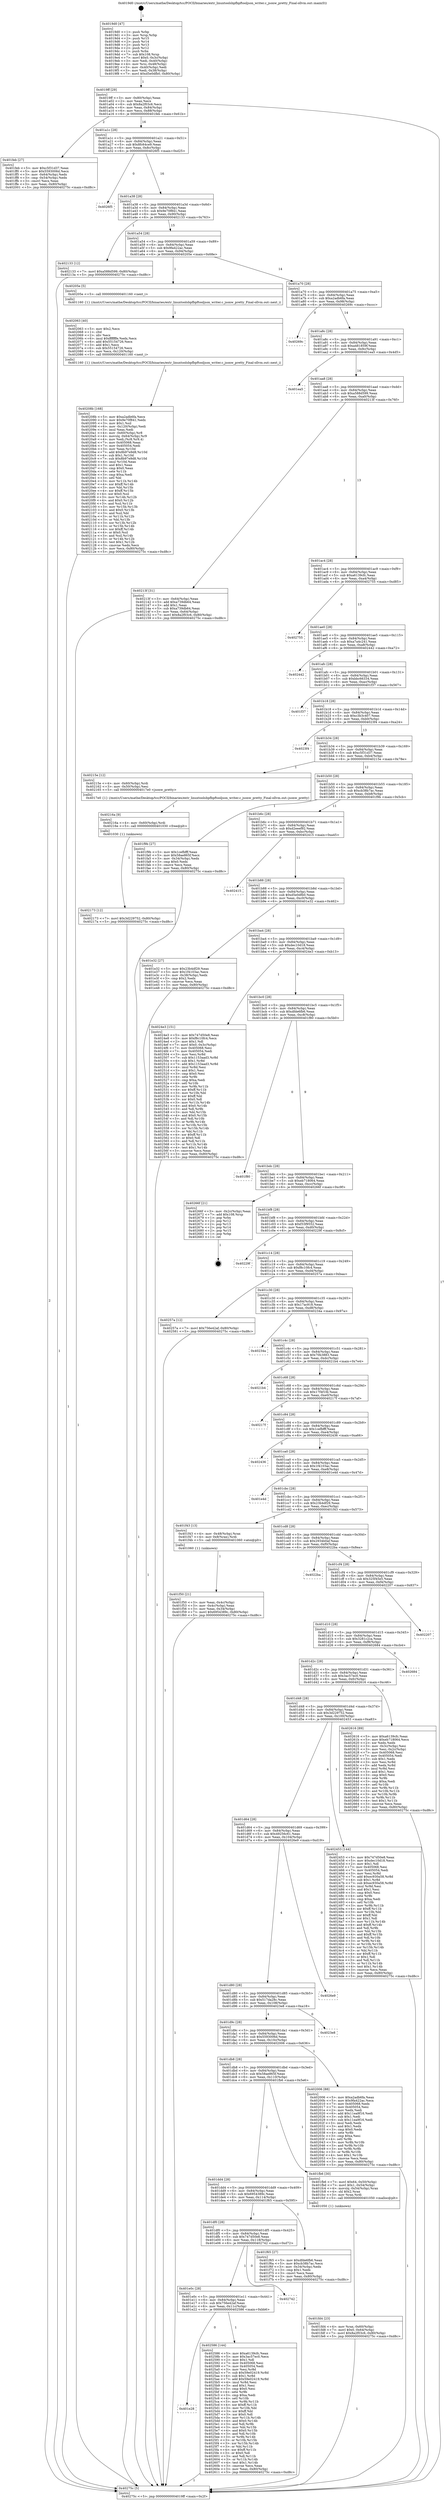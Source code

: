 digraph "0x4019d0" {
  label = "0x4019d0 (/mnt/c/Users/mathe/Desktop/tcc/POCII/binaries/extr_linuxtoolsbpfbpftooljson_writer.c_jsonw_pretty_Final-ollvm.out::main(0))"
  labelloc = "t"
  node[shape=record]

  Entry [label="",width=0.3,height=0.3,shape=circle,fillcolor=black,style=filled]
  "0x4019ff" [label="{
     0x4019ff [29]\l
     | [instrs]\l
     &nbsp;&nbsp;0x4019ff \<+3\>: mov -0x80(%rbp),%eax\l
     &nbsp;&nbsp;0x401a02 \<+2\>: mov %eax,%ecx\l
     &nbsp;&nbsp;0x401a04 \<+6\>: sub $0x8a2f03c6,%ecx\l
     &nbsp;&nbsp;0x401a0a \<+6\>: mov %eax,-0x84(%rbp)\l
     &nbsp;&nbsp;0x401a10 \<+6\>: mov %ecx,-0x88(%rbp)\l
     &nbsp;&nbsp;0x401a16 \<+6\>: je 0000000000401feb \<main+0x61b\>\l
  }"]
  "0x401feb" [label="{
     0x401feb [27]\l
     | [instrs]\l
     &nbsp;&nbsp;0x401feb \<+5\>: mov $0xc5f31d37,%eax\l
     &nbsp;&nbsp;0x401ff0 \<+5\>: mov $0x5593006d,%ecx\l
     &nbsp;&nbsp;0x401ff5 \<+3\>: mov -0x64(%rbp),%edx\l
     &nbsp;&nbsp;0x401ff8 \<+3\>: cmp -0x54(%rbp),%edx\l
     &nbsp;&nbsp;0x401ffb \<+3\>: cmovl %ecx,%eax\l
     &nbsp;&nbsp;0x401ffe \<+3\>: mov %eax,-0x80(%rbp)\l
     &nbsp;&nbsp;0x402001 \<+5\>: jmp 000000000040275c \<main+0xd8c\>\l
  }"]
  "0x401a1c" [label="{
     0x401a1c [28]\l
     | [instrs]\l
     &nbsp;&nbsp;0x401a1c \<+5\>: jmp 0000000000401a21 \<main+0x51\>\l
     &nbsp;&nbsp;0x401a21 \<+6\>: mov -0x84(%rbp),%eax\l
     &nbsp;&nbsp;0x401a27 \<+5\>: sub $0x8fc64ce9,%eax\l
     &nbsp;&nbsp;0x401a2c \<+6\>: mov %eax,-0x8c(%rbp)\l
     &nbsp;&nbsp;0x401a32 \<+6\>: je 00000000004026f5 \<main+0xd25\>\l
  }"]
  Exit [label="",width=0.3,height=0.3,shape=circle,fillcolor=black,style=filled,peripheries=2]
  "0x4026f5" [label="{
     0x4026f5\l
  }", style=dashed]
  "0x401a38" [label="{
     0x401a38 [28]\l
     | [instrs]\l
     &nbsp;&nbsp;0x401a38 \<+5\>: jmp 0000000000401a3d \<main+0x6d\>\l
     &nbsp;&nbsp;0x401a3d \<+6\>: mov -0x84(%rbp),%eax\l
     &nbsp;&nbsp;0x401a43 \<+5\>: sub $0x9e70f841,%eax\l
     &nbsp;&nbsp;0x401a48 \<+6\>: mov %eax,-0x90(%rbp)\l
     &nbsp;&nbsp;0x401a4e \<+6\>: je 0000000000402133 \<main+0x763\>\l
  }"]
  "0x401e28" [label="{
     0x401e28\l
  }", style=dashed]
  "0x402133" [label="{
     0x402133 [12]\l
     | [instrs]\l
     &nbsp;&nbsp;0x402133 \<+7\>: movl $0xa588d599,-0x80(%rbp)\l
     &nbsp;&nbsp;0x40213a \<+5\>: jmp 000000000040275c \<main+0xd8c\>\l
  }"]
  "0x401a54" [label="{
     0x401a54 [28]\l
     | [instrs]\l
     &nbsp;&nbsp;0x401a54 \<+5\>: jmp 0000000000401a59 \<main+0x89\>\l
     &nbsp;&nbsp;0x401a59 \<+6\>: mov -0x84(%rbp),%eax\l
     &nbsp;&nbsp;0x401a5f \<+5\>: sub $0x9fa422ac,%eax\l
     &nbsp;&nbsp;0x401a64 \<+6\>: mov %eax,-0x94(%rbp)\l
     &nbsp;&nbsp;0x401a6a \<+6\>: je 000000000040205e \<main+0x68e\>\l
  }"]
  "0x402586" [label="{
     0x402586 [144]\l
     | [instrs]\l
     &nbsp;&nbsp;0x402586 \<+5\>: mov $0xa6139cfc,%eax\l
     &nbsp;&nbsp;0x40258b \<+5\>: mov $0x3ac57ec0,%ecx\l
     &nbsp;&nbsp;0x402590 \<+2\>: mov $0x1,%dl\l
     &nbsp;&nbsp;0x402592 \<+7\>: mov 0x405068,%esi\l
     &nbsp;&nbsp;0x402599 \<+7\>: mov 0x405054,%edi\l
     &nbsp;&nbsp;0x4025a0 \<+3\>: mov %esi,%r8d\l
     &nbsp;&nbsp;0x4025a3 \<+7\>: sub $0x59e02419,%r8d\l
     &nbsp;&nbsp;0x4025aa \<+4\>: sub $0x1,%r8d\l
     &nbsp;&nbsp;0x4025ae \<+7\>: add $0x59e02419,%r8d\l
     &nbsp;&nbsp;0x4025b5 \<+4\>: imul %r8d,%esi\l
     &nbsp;&nbsp;0x4025b9 \<+3\>: and $0x1,%esi\l
     &nbsp;&nbsp;0x4025bc \<+3\>: cmp $0x0,%esi\l
     &nbsp;&nbsp;0x4025bf \<+4\>: sete %r9b\l
     &nbsp;&nbsp;0x4025c3 \<+3\>: cmp $0xa,%edi\l
     &nbsp;&nbsp;0x4025c6 \<+4\>: setl %r10b\l
     &nbsp;&nbsp;0x4025ca \<+3\>: mov %r9b,%r11b\l
     &nbsp;&nbsp;0x4025cd \<+4\>: xor $0xff,%r11b\l
     &nbsp;&nbsp;0x4025d1 \<+3\>: mov %r10b,%bl\l
     &nbsp;&nbsp;0x4025d4 \<+3\>: xor $0xff,%bl\l
     &nbsp;&nbsp;0x4025d7 \<+3\>: xor $0x0,%dl\l
     &nbsp;&nbsp;0x4025da \<+3\>: mov %r11b,%r14b\l
     &nbsp;&nbsp;0x4025dd \<+4\>: and $0x0,%r14b\l
     &nbsp;&nbsp;0x4025e1 \<+3\>: and %dl,%r9b\l
     &nbsp;&nbsp;0x4025e4 \<+3\>: mov %bl,%r15b\l
     &nbsp;&nbsp;0x4025e7 \<+4\>: and $0x0,%r15b\l
     &nbsp;&nbsp;0x4025eb \<+3\>: and %dl,%r10b\l
     &nbsp;&nbsp;0x4025ee \<+3\>: or %r9b,%r14b\l
     &nbsp;&nbsp;0x4025f1 \<+3\>: or %r10b,%r15b\l
     &nbsp;&nbsp;0x4025f4 \<+3\>: xor %r15b,%r14b\l
     &nbsp;&nbsp;0x4025f7 \<+3\>: or %bl,%r11b\l
     &nbsp;&nbsp;0x4025fa \<+4\>: xor $0xff,%r11b\l
     &nbsp;&nbsp;0x4025fe \<+3\>: or $0x0,%dl\l
     &nbsp;&nbsp;0x402601 \<+3\>: and %dl,%r11b\l
     &nbsp;&nbsp;0x402604 \<+3\>: or %r11b,%r14b\l
     &nbsp;&nbsp;0x402607 \<+4\>: test $0x1,%r14b\l
     &nbsp;&nbsp;0x40260b \<+3\>: cmovne %ecx,%eax\l
     &nbsp;&nbsp;0x40260e \<+3\>: mov %eax,-0x80(%rbp)\l
     &nbsp;&nbsp;0x402611 \<+5\>: jmp 000000000040275c \<main+0xd8c\>\l
  }"]
  "0x40205e" [label="{
     0x40205e [5]\l
     | [instrs]\l
     &nbsp;&nbsp;0x40205e \<+5\>: call 0000000000401160 \<next_i\>\l
     | [calls]\l
     &nbsp;&nbsp;0x401160 \{1\} (/mnt/c/Users/mathe/Desktop/tcc/POCII/binaries/extr_linuxtoolsbpfbpftooljson_writer.c_jsonw_pretty_Final-ollvm.out::next_i)\l
  }"]
  "0x401a70" [label="{
     0x401a70 [28]\l
     | [instrs]\l
     &nbsp;&nbsp;0x401a70 \<+5\>: jmp 0000000000401a75 \<main+0xa5\>\l
     &nbsp;&nbsp;0x401a75 \<+6\>: mov -0x84(%rbp),%eax\l
     &nbsp;&nbsp;0x401a7b \<+5\>: sub $0xa2adb6fa,%eax\l
     &nbsp;&nbsp;0x401a80 \<+6\>: mov %eax,-0x98(%rbp)\l
     &nbsp;&nbsp;0x401a86 \<+6\>: je 000000000040269c \<main+0xccc\>\l
  }"]
  "0x401e0c" [label="{
     0x401e0c [28]\l
     | [instrs]\l
     &nbsp;&nbsp;0x401e0c \<+5\>: jmp 0000000000401e11 \<main+0x441\>\l
     &nbsp;&nbsp;0x401e11 \<+6\>: mov -0x84(%rbp),%eax\l
     &nbsp;&nbsp;0x401e17 \<+5\>: sub $0x756e42af,%eax\l
     &nbsp;&nbsp;0x401e1c \<+6\>: mov %eax,-0x11c(%rbp)\l
     &nbsp;&nbsp;0x401e22 \<+6\>: je 0000000000402586 \<main+0xbb6\>\l
  }"]
  "0x40269c" [label="{
     0x40269c\l
  }", style=dashed]
  "0x401a8c" [label="{
     0x401a8c [28]\l
     | [instrs]\l
     &nbsp;&nbsp;0x401a8c \<+5\>: jmp 0000000000401a91 \<main+0xc1\>\l
     &nbsp;&nbsp;0x401a91 \<+6\>: mov -0x84(%rbp),%eax\l
     &nbsp;&nbsp;0x401a97 \<+5\>: sub $0xa481859f,%eax\l
     &nbsp;&nbsp;0x401a9c \<+6\>: mov %eax,-0x9c(%rbp)\l
     &nbsp;&nbsp;0x401aa2 \<+6\>: je 0000000000401ea5 \<main+0x4d5\>\l
  }"]
  "0x402742" [label="{
     0x402742\l
  }", style=dashed]
  "0x401ea5" [label="{
     0x401ea5\l
  }", style=dashed]
  "0x401aa8" [label="{
     0x401aa8 [28]\l
     | [instrs]\l
     &nbsp;&nbsp;0x401aa8 \<+5\>: jmp 0000000000401aad \<main+0xdd\>\l
     &nbsp;&nbsp;0x401aad \<+6\>: mov -0x84(%rbp),%eax\l
     &nbsp;&nbsp;0x401ab3 \<+5\>: sub $0xa588d599,%eax\l
     &nbsp;&nbsp;0x401ab8 \<+6\>: mov %eax,-0xa0(%rbp)\l
     &nbsp;&nbsp;0x401abe \<+6\>: je 000000000040213f \<main+0x76f\>\l
  }"]
  "0x402173" [label="{
     0x402173 [12]\l
     | [instrs]\l
     &nbsp;&nbsp;0x402173 \<+7\>: movl $0x3d229752,-0x80(%rbp)\l
     &nbsp;&nbsp;0x40217a \<+5\>: jmp 000000000040275c \<main+0xd8c\>\l
  }"]
  "0x40213f" [label="{
     0x40213f [31]\l
     | [instrs]\l
     &nbsp;&nbsp;0x40213f \<+3\>: mov -0x64(%rbp),%eax\l
     &nbsp;&nbsp;0x402142 \<+5\>: add $0xa739db64,%eax\l
     &nbsp;&nbsp;0x402147 \<+3\>: add $0x1,%eax\l
     &nbsp;&nbsp;0x40214a \<+5\>: sub $0xa739db64,%eax\l
     &nbsp;&nbsp;0x40214f \<+3\>: mov %eax,-0x64(%rbp)\l
     &nbsp;&nbsp;0x402152 \<+7\>: movl $0x8a2f03c6,-0x80(%rbp)\l
     &nbsp;&nbsp;0x402159 \<+5\>: jmp 000000000040275c \<main+0xd8c\>\l
  }"]
  "0x401ac4" [label="{
     0x401ac4 [28]\l
     | [instrs]\l
     &nbsp;&nbsp;0x401ac4 \<+5\>: jmp 0000000000401ac9 \<main+0xf9\>\l
     &nbsp;&nbsp;0x401ac9 \<+6\>: mov -0x84(%rbp),%eax\l
     &nbsp;&nbsp;0x401acf \<+5\>: sub $0xa6139cfc,%eax\l
     &nbsp;&nbsp;0x401ad4 \<+6\>: mov %eax,-0xa4(%rbp)\l
     &nbsp;&nbsp;0x401ada \<+6\>: je 0000000000402755 \<main+0xd85\>\l
  }"]
  "0x40216a" [label="{
     0x40216a [9]\l
     | [instrs]\l
     &nbsp;&nbsp;0x40216a \<+4\>: mov -0x60(%rbp),%rdi\l
     &nbsp;&nbsp;0x40216e \<+5\>: call 0000000000401030 \<free@plt\>\l
     | [calls]\l
     &nbsp;&nbsp;0x401030 \{1\} (unknown)\l
  }"]
  "0x402755" [label="{
     0x402755\l
  }", style=dashed]
  "0x401ae0" [label="{
     0x401ae0 [28]\l
     | [instrs]\l
     &nbsp;&nbsp;0x401ae0 \<+5\>: jmp 0000000000401ae5 \<main+0x115\>\l
     &nbsp;&nbsp;0x401ae5 \<+6\>: mov -0x84(%rbp),%eax\l
     &nbsp;&nbsp;0x401aeb \<+5\>: sub $0xa7a4c241,%eax\l
     &nbsp;&nbsp;0x401af0 \<+6\>: mov %eax,-0xa8(%rbp)\l
     &nbsp;&nbsp;0x401af6 \<+6\>: je 0000000000402442 \<main+0xa72\>\l
  }"]
  "0x40208b" [label="{
     0x40208b [168]\l
     | [instrs]\l
     &nbsp;&nbsp;0x40208b \<+5\>: mov $0xa2adb6fa,%ecx\l
     &nbsp;&nbsp;0x402090 \<+5\>: mov $0x9e70f841,%edx\l
     &nbsp;&nbsp;0x402095 \<+3\>: mov $0x1,%sil\l
     &nbsp;&nbsp;0x402098 \<+6\>: mov -0x120(%rbp),%edi\l
     &nbsp;&nbsp;0x40209e \<+3\>: imul %eax,%edi\l
     &nbsp;&nbsp;0x4020a1 \<+4\>: mov -0x60(%rbp),%r8\l
     &nbsp;&nbsp;0x4020a5 \<+4\>: movslq -0x64(%rbp),%r9\l
     &nbsp;&nbsp;0x4020a9 \<+4\>: mov %edi,(%r8,%r9,4)\l
     &nbsp;&nbsp;0x4020ad \<+7\>: mov 0x405068,%eax\l
     &nbsp;&nbsp;0x4020b4 \<+7\>: mov 0x405054,%edi\l
     &nbsp;&nbsp;0x4020bb \<+3\>: mov %eax,%r10d\l
     &nbsp;&nbsp;0x4020be \<+7\>: add $0x8b97e9d8,%r10d\l
     &nbsp;&nbsp;0x4020c5 \<+4\>: sub $0x1,%r10d\l
     &nbsp;&nbsp;0x4020c9 \<+7\>: sub $0x8b97e9d8,%r10d\l
     &nbsp;&nbsp;0x4020d0 \<+4\>: imul %r10d,%eax\l
     &nbsp;&nbsp;0x4020d4 \<+3\>: and $0x1,%eax\l
     &nbsp;&nbsp;0x4020d7 \<+3\>: cmp $0x0,%eax\l
     &nbsp;&nbsp;0x4020da \<+4\>: sete %r11b\l
     &nbsp;&nbsp;0x4020de \<+3\>: cmp $0xa,%edi\l
     &nbsp;&nbsp;0x4020e1 \<+3\>: setl %bl\l
     &nbsp;&nbsp;0x4020e4 \<+3\>: mov %r11b,%r14b\l
     &nbsp;&nbsp;0x4020e7 \<+4\>: xor $0xff,%r14b\l
     &nbsp;&nbsp;0x4020eb \<+3\>: mov %bl,%r15b\l
     &nbsp;&nbsp;0x4020ee \<+4\>: xor $0xff,%r15b\l
     &nbsp;&nbsp;0x4020f2 \<+4\>: xor $0x0,%sil\l
     &nbsp;&nbsp;0x4020f6 \<+3\>: mov %r14b,%r12b\l
     &nbsp;&nbsp;0x4020f9 \<+4\>: and $0x0,%r12b\l
     &nbsp;&nbsp;0x4020fd \<+3\>: and %sil,%r11b\l
     &nbsp;&nbsp;0x402100 \<+3\>: mov %r15b,%r13b\l
     &nbsp;&nbsp;0x402103 \<+4\>: and $0x0,%r13b\l
     &nbsp;&nbsp;0x402107 \<+3\>: and %sil,%bl\l
     &nbsp;&nbsp;0x40210a \<+3\>: or %r11b,%r12b\l
     &nbsp;&nbsp;0x40210d \<+3\>: or %bl,%r13b\l
     &nbsp;&nbsp;0x402110 \<+3\>: xor %r13b,%r12b\l
     &nbsp;&nbsp;0x402113 \<+3\>: or %r15b,%r14b\l
     &nbsp;&nbsp;0x402116 \<+4\>: xor $0xff,%r14b\l
     &nbsp;&nbsp;0x40211a \<+4\>: or $0x0,%sil\l
     &nbsp;&nbsp;0x40211e \<+3\>: and %sil,%r14b\l
     &nbsp;&nbsp;0x402121 \<+3\>: or %r14b,%r12b\l
     &nbsp;&nbsp;0x402124 \<+4\>: test $0x1,%r12b\l
     &nbsp;&nbsp;0x402128 \<+3\>: cmovne %edx,%ecx\l
     &nbsp;&nbsp;0x40212b \<+3\>: mov %ecx,-0x80(%rbp)\l
     &nbsp;&nbsp;0x40212e \<+5\>: jmp 000000000040275c \<main+0xd8c\>\l
  }"]
  "0x402442" [label="{
     0x402442\l
  }", style=dashed]
  "0x401afc" [label="{
     0x401afc [28]\l
     | [instrs]\l
     &nbsp;&nbsp;0x401afc \<+5\>: jmp 0000000000401b01 \<main+0x131\>\l
     &nbsp;&nbsp;0x401b01 \<+6\>: mov -0x84(%rbp),%eax\l
     &nbsp;&nbsp;0x401b07 \<+5\>: sub $0xbbc66334,%eax\l
     &nbsp;&nbsp;0x401b0c \<+6\>: mov %eax,-0xac(%rbp)\l
     &nbsp;&nbsp;0x401b12 \<+6\>: je 0000000000401f37 \<main+0x567\>\l
  }"]
  "0x402063" [label="{
     0x402063 [40]\l
     | [instrs]\l
     &nbsp;&nbsp;0x402063 \<+5\>: mov $0x2,%ecx\l
     &nbsp;&nbsp;0x402068 \<+1\>: cltd\l
     &nbsp;&nbsp;0x402069 \<+2\>: idiv %ecx\l
     &nbsp;&nbsp;0x40206b \<+6\>: imul $0xfffffffe,%edx,%ecx\l
     &nbsp;&nbsp;0x402071 \<+6\>: add $0x55154726,%ecx\l
     &nbsp;&nbsp;0x402077 \<+3\>: add $0x1,%ecx\l
     &nbsp;&nbsp;0x40207a \<+6\>: sub $0x55154726,%ecx\l
     &nbsp;&nbsp;0x402080 \<+6\>: mov %ecx,-0x120(%rbp)\l
     &nbsp;&nbsp;0x402086 \<+5\>: call 0000000000401160 \<next_i\>\l
     | [calls]\l
     &nbsp;&nbsp;0x401160 \{1\} (/mnt/c/Users/mathe/Desktop/tcc/POCII/binaries/extr_linuxtoolsbpfbpftooljson_writer.c_jsonw_pretty_Final-ollvm.out::next_i)\l
  }"]
  "0x401f37" [label="{
     0x401f37\l
  }", style=dashed]
  "0x401b18" [label="{
     0x401b18 [28]\l
     | [instrs]\l
     &nbsp;&nbsp;0x401b18 \<+5\>: jmp 0000000000401b1d \<main+0x14d\>\l
     &nbsp;&nbsp;0x401b1d \<+6\>: mov -0x84(%rbp),%eax\l
     &nbsp;&nbsp;0x401b23 \<+5\>: sub $0xc3b3c407,%eax\l
     &nbsp;&nbsp;0x401b28 \<+6\>: mov %eax,-0xb0(%rbp)\l
     &nbsp;&nbsp;0x401b2e \<+6\>: je 00000000004023f4 \<main+0xa24\>\l
  }"]
  "0x401fd4" [label="{
     0x401fd4 [23]\l
     | [instrs]\l
     &nbsp;&nbsp;0x401fd4 \<+4\>: mov %rax,-0x60(%rbp)\l
     &nbsp;&nbsp;0x401fd8 \<+7\>: movl $0x0,-0x64(%rbp)\l
     &nbsp;&nbsp;0x401fdf \<+7\>: movl $0x8a2f03c6,-0x80(%rbp)\l
     &nbsp;&nbsp;0x401fe6 \<+5\>: jmp 000000000040275c \<main+0xd8c\>\l
  }"]
  "0x4023f4" [label="{
     0x4023f4\l
  }", style=dashed]
  "0x401b34" [label="{
     0x401b34 [28]\l
     | [instrs]\l
     &nbsp;&nbsp;0x401b34 \<+5\>: jmp 0000000000401b39 \<main+0x169\>\l
     &nbsp;&nbsp;0x401b39 \<+6\>: mov -0x84(%rbp),%eax\l
     &nbsp;&nbsp;0x401b3f \<+5\>: sub $0xc5f31d37,%eax\l
     &nbsp;&nbsp;0x401b44 \<+6\>: mov %eax,-0xb4(%rbp)\l
     &nbsp;&nbsp;0x401b4a \<+6\>: je 000000000040215e \<main+0x78e\>\l
  }"]
  "0x401df0" [label="{
     0x401df0 [28]\l
     | [instrs]\l
     &nbsp;&nbsp;0x401df0 \<+5\>: jmp 0000000000401df5 \<main+0x425\>\l
     &nbsp;&nbsp;0x401df5 \<+6\>: mov -0x84(%rbp),%eax\l
     &nbsp;&nbsp;0x401dfb \<+5\>: sub $0x747d50e8,%eax\l
     &nbsp;&nbsp;0x401e00 \<+6\>: mov %eax,-0x118(%rbp)\l
     &nbsp;&nbsp;0x401e06 \<+6\>: je 0000000000402742 \<main+0xd72\>\l
  }"]
  "0x40215e" [label="{
     0x40215e [12]\l
     | [instrs]\l
     &nbsp;&nbsp;0x40215e \<+4\>: mov -0x60(%rbp),%rdi\l
     &nbsp;&nbsp;0x402162 \<+3\>: mov -0x50(%rbp),%esi\l
     &nbsp;&nbsp;0x402165 \<+5\>: call 00000000004017e0 \<jsonw_pretty\>\l
     | [calls]\l
     &nbsp;&nbsp;0x4017e0 \{1\} (/mnt/c/Users/mathe/Desktop/tcc/POCII/binaries/extr_linuxtoolsbpfbpftooljson_writer.c_jsonw_pretty_Final-ollvm.out::jsonw_pretty)\l
  }"]
  "0x401b50" [label="{
     0x401b50 [28]\l
     | [instrs]\l
     &nbsp;&nbsp;0x401b50 \<+5\>: jmp 0000000000401b55 \<main+0x185\>\l
     &nbsp;&nbsp;0x401b55 \<+6\>: mov -0x84(%rbp),%eax\l
     &nbsp;&nbsp;0x401b5b \<+5\>: sub $0xcb38b7ac,%eax\l
     &nbsp;&nbsp;0x401b60 \<+6\>: mov %eax,-0xb8(%rbp)\l
     &nbsp;&nbsp;0x401b66 \<+6\>: je 0000000000401f9b \<main+0x5cb\>\l
  }"]
  "0x401f65" [label="{
     0x401f65 [27]\l
     | [instrs]\l
     &nbsp;&nbsp;0x401f65 \<+5\>: mov $0xdfde6fb6,%eax\l
     &nbsp;&nbsp;0x401f6a \<+5\>: mov $0xcb38b7ac,%ecx\l
     &nbsp;&nbsp;0x401f6f \<+3\>: mov -0x34(%rbp),%edx\l
     &nbsp;&nbsp;0x401f72 \<+3\>: cmp $0x1,%edx\l
     &nbsp;&nbsp;0x401f75 \<+3\>: cmovl %ecx,%eax\l
     &nbsp;&nbsp;0x401f78 \<+3\>: mov %eax,-0x80(%rbp)\l
     &nbsp;&nbsp;0x401f7b \<+5\>: jmp 000000000040275c \<main+0xd8c\>\l
  }"]
  "0x401f9b" [label="{
     0x401f9b [27]\l
     | [instrs]\l
     &nbsp;&nbsp;0x401f9b \<+5\>: mov $0x1cefbfff,%eax\l
     &nbsp;&nbsp;0x401fa0 \<+5\>: mov $0x58ae865f,%ecx\l
     &nbsp;&nbsp;0x401fa5 \<+3\>: mov -0x34(%rbp),%edx\l
     &nbsp;&nbsp;0x401fa8 \<+3\>: cmp $0x0,%edx\l
     &nbsp;&nbsp;0x401fab \<+3\>: cmove %ecx,%eax\l
     &nbsp;&nbsp;0x401fae \<+3\>: mov %eax,-0x80(%rbp)\l
     &nbsp;&nbsp;0x401fb1 \<+5\>: jmp 000000000040275c \<main+0xd8c\>\l
  }"]
  "0x401b6c" [label="{
     0x401b6c [28]\l
     | [instrs]\l
     &nbsp;&nbsp;0x401b6c \<+5\>: jmp 0000000000401b71 \<main+0x1a1\>\l
     &nbsp;&nbsp;0x401b71 \<+6\>: mov -0x84(%rbp),%eax\l
     &nbsp;&nbsp;0x401b77 \<+5\>: sub $0xd2eeef92,%eax\l
     &nbsp;&nbsp;0x401b7c \<+6\>: mov %eax,-0xbc(%rbp)\l
     &nbsp;&nbsp;0x401b82 \<+6\>: je 0000000000402415 \<main+0xa45\>\l
  }"]
  "0x401dd4" [label="{
     0x401dd4 [28]\l
     | [instrs]\l
     &nbsp;&nbsp;0x401dd4 \<+5\>: jmp 0000000000401dd9 \<main+0x409\>\l
     &nbsp;&nbsp;0x401dd9 \<+6\>: mov -0x84(%rbp),%eax\l
     &nbsp;&nbsp;0x401ddf \<+5\>: sub $0x6954389c,%eax\l
     &nbsp;&nbsp;0x401de4 \<+6\>: mov %eax,-0x114(%rbp)\l
     &nbsp;&nbsp;0x401dea \<+6\>: je 0000000000401f65 \<main+0x595\>\l
  }"]
  "0x402415" [label="{
     0x402415\l
  }", style=dashed]
  "0x401b88" [label="{
     0x401b88 [28]\l
     | [instrs]\l
     &nbsp;&nbsp;0x401b88 \<+5\>: jmp 0000000000401b8d \<main+0x1bd\>\l
     &nbsp;&nbsp;0x401b8d \<+6\>: mov -0x84(%rbp),%eax\l
     &nbsp;&nbsp;0x401b93 \<+5\>: sub $0xd5e0dfb0,%eax\l
     &nbsp;&nbsp;0x401b98 \<+6\>: mov %eax,-0xc0(%rbp)\l
     &nbsp;&nbsp;0x401b9e \<+6\>: je 0000000000401e32 \<main+0x462\>\l
  }"]
  "0x401fb6" [label="{
     0x401fb6 [30]\l
     | [instrs]\l
     &nbsp;&nbsp;0x401fb6 \<+7\>: movl $0x64,-0x50(%rbp)\l
     &nbsp;&nbsp;0x401fbd \<+7\>: movl $0x1,-0x54(%rbp)\l
     &nbsp;&nbsp;0x401fc4 \<+4\>: movslq -0x54(%rbp),%rax\l
     &nbsp;&nbsp;0x401fc8 \<+4\>: shl $0x2,%rax\l
     &nbsp;&nbsp;0x401fcc \<+3\>: mov %rax,%rdi\l
     &nbsp;&nbsp;0x401fcf \<+5\>: call 0000000000401050 \<malloc@plt\>\l
     | [calls]\l
     &nbsp;&nbsp;0x401050 \{1\} (unknown)\l
  }"]
  "0x401e32" [label="{
     0x401e32 [27]\l
     | [instrs]\l
     &nbsp;&nbsp;0x401e32 \<+5\>: mov $0x23b4df29,%eax\l
     &nbsp;&nbsp;0x401e37 \<+5\>: mov $0x1f4103ac,%ecx\l
     &nbsp;&nbsp;0x401e3c \<+3\>: mov -0x38(%rbp),%edx\l
     &nbsp;&nbsp;0x401e3f \<+3\>: cmp $0x2,%edx\l
     &nbsp;&nbsp;0x401e42 \<+3\>: cmovne %ecx,%eax\l
     &nbsp;&nbsp;0x401e45 \<+3\>: mov %eax,-0x80(%rbp)\l
     &nbsp;&nbsp;0x401e48 \<+5\>: jmp 000000000040275c \<main+0xd8c\>\l
  }"]
  "0x401ba4" [label="{
     0x401ba4 [28]\l
     | [instrs]\l
     &nbsp;&nbsp;0x401ba4 \<+5\>: jmp 0000000000401ba9 \<main+0x1d9\>\l
     &nbsp;&nbsp;0x401ba9 \<+6\>: mov -0x84(%rbp),%eax\l
     &nbsp;&nbsp;0x401baf \<+5\>: sub $0xdec10d18,%eax\l
     &nbsp;&nbsp;0x401bb4 \<+6\>: mov %eax,-0xc4(%rbp)\l
     &nbsp;&nbsp;0x401bba \<+6\>: je 00000000004024e3 \<main+0xb13\>\l
  }"]
  "0x40275c" [label="{
     0x40275c [5]\l
     | [instrs]\l
     &nbsp;&nbsp;0x40275c \<+5\>: jmp 00000000004019ff \<main+0x2f\>\l
  }"]
  "0x4019d0" [label="{
     0x4019d0 [47]\l
     | [instrs]\l
     &nbsp;&nbsp;0x4019d0 \<+1\>: push %rbp\l
     &nbsp;&nbsp;0x4019d1 \<+3\>: mov %rsp,%rbp\l
     &nbsp;&nbsp;0x4019d4 \<+2\>: push %r15\l
     &nbsp;&nbsp;0x4019d6 \<+2\>: push %r14\l
     &nbsp;&nbsp;0x4019d8 \<+2\>: push %r13\l
     &nbsp;&nbsp;0x4019da \<+2\>: push %r12\l
     &nbsp;&nbsp;0x4019dc \<+1\>: push %rbx\l
     &nbsp;&nbsp;0x4019dd \<+7\>: sub $0x108,%rsp\l
     &nbsp;&nbsp;0x4019e4 \<+7\>: movl $0x0,-0x3c(%rbp)\l
     &nbsp;&nbsp;0x4019eb \<+3\>: mov %edi,-0x40(%rbp)\l
     &nbsp;&nbsp;0x4019ee \<+4\>: mov %rsi,-0x48(%rbp)\l
     &nbsp;&nbsp;0x4019f2 \<+3\>: mov -0x40(%rbp),%edi\l
     &nbsp;&nbsp;0x4019f5 \<+3\>: mov %edi,-0x38(%rbp)\l
     &nbsp;&nbsp;0x4019f8 \<+7\>: movl $0xd5e0dfb0,-0x80(%rbp)\l
  }"]
  "0x401db8" [label="{
     0x401db8 [28]\l
     | [instrs]\l
     &nbsp;&nbsp;0x401db8 \<+5\>: jmp 0000000000401dbd \<main+0x3ed\>\l
     &nbsp;&nbsp;0x401dbd \<+6\>: mov -0x84(%rbp),%eax\l
     &nbsp;&nbsp;0x401dc3 \<+5\>: sub $0x58ae865f,%eax\l
     &nbsp;&nbsp;0x401dc8 \<+6\>: mov %eax,-0x110(%rbp)\l
     &nbsp;&nbsp;0x401dce \<+6\>: je 0000000000401fb6 \<main+0x5e6\>\l
  }"]
  "0x4024e3" [label="{
     0x4024e3 [151]\l
     | [instrs]\l
     &nbsp;&nbsp;0x4024e3 \<+5\>: mov $0x747d50e8,%eax\l
     &nbsp;&nbsp;0x4024e8 \<+5\>: mov $0xf8c10fc4,%ecx\l
     &nbsp;&nbsp;0x4024ed \<+2\>: mov $0x1,%dl\l
     &nbsp;&nbsp;0x4024ef \<+7\>: movl $0x0,-0x3c(%rbp)\l
     &nbsp;&nbsp;0x4024f6 \<+7\>: mov 0x405068,%esi\l
     &nbsp;&nbsp;0x4024fd \<+7\>: mov 0x405054,%edi\l
     &nbsp;&nbsp;0x402504 \<+3\>: mov %esi,%r8d\l
     &nbsp;&nbsp;0x402507 \<+7\>: sub $0x1153aad3,%r8d\l
     &nbsp;&nbsp;0x40250e \<+4\>: sub $0x1,%r8d\l
     &nbsp;&nbsp;0x402512 \<+7\>: add $0x1153aad3,%r8d\l
     &nbsp;&nbsp;0x402519 \<+4\>: imul %r8d,%esi\l
     &nbsp;&nbsp;0x40251d \<+3\>: and $0x1,%esi\l
     &nbsp;&nbsp;0x402520 \<+3\>: cmp $0x0,%esi\l
     &nbsp;&nbsp;0x402523 \<+4\>: sete %r9b\l
     &nbsp;&nbsp;0x402527 \<+3\>: cmp $0xa,%edi\l
     &nbsp;&nbsp;0x40252a \<+4\>: setl %r10b\l
     &nbsp;&nbsp;0x40252e \<+3\>: mov %r9b,%r11b\l
     &nbsp;&nbsp;0x402531 \<+4\>: xor $0xff,%r11b\l
     &nbsp;&nbsp;0x402535 \<+3\>: mov %r10b,%bl\l
     &nbsp;&nbsp;0x402538 \<+3\>: xor $0xff,%bl\l
     &nbsp;&nbsp;0x40253b \<+3\>: xor $0x0,%dl\l
     &nbsp;&nbsp;0x40253e \<+3\>: mov %r11b,%r14b\l
     &nbsp;&nbsp;0x402541 \<+4\>: and $0x0,%r14b\l
     &nbsp;&nbsp;0x402545 \<+3\>: and %dl,%r9b\l
     &nbsp;&nbsp;0x402548 \<+3\>: mov %bl,%r15b\l
     &nbsp;&nbsp;0x40254b \<+4\>: and $0x0,%r15b\l
     &nbsp;&nbsp;0x40254f \<+3\>: and %dl,%r10b\l
     &nbsp;&nbsp;0x402552 \<+3\>: or %r9b,%r14b\l
     &nbsp;&nbsp;0x402555 \<+3\>: or %r10b,%r15b\l
     &nbsp;&nbsp;0x402558 \<+3\>: xor %r15b,%r14b\l
     &nbsp;&nbsp;0x40255b \<+3\>: or %bl,%r11b\l
     &nbsp;&nbsp;0x40255e \<+4\>: xor $0xff,%r11b\l
     &nbsp;&nbsp;0x402562 \<+3\>: or $0x0,%dl\l
     &nbsp;&nbsp;0x402565 \<+3\>: and %dl,%r11b\l
     &nbsp;&nbsp;0x402568 \<+3\>: or %r11b,%r14b\l
     &nbsp;&nbsp;0x40256b \<+4\>: test $0x1,%r14b\l
     &nbsp;&nbsp;0x40256f \<+3\>: cmovne %ecx,%eax\l
     &nbsp;&nbsp;0x402572 \<+3\>: mov %eax,-0x80(%rbp)\l
     &nbsp;&nbsp;0x402575 \<+5\>: jmp 000000000040275c \<main+0xd8c\>\l
  }"]
  "0x401bc0" [label="{
     0x401bc0 [28]\l
     | [instrs]\l
     &nbsp;&nbsp;0x401bc0 \<+5\>: jmp 0000000000401bc5 \<main+0x1f5\>\l
     &nbsp;&nbsp;0x401bc5 \<+6\>: mov -0x84(%rbp),%eax\l
     &nbsp;&nbsp;0x401bcb \<+5\>: sub $0xdfde6fb6,%eax\l
     &nbsp;&nbsp;0x401bd0 \<+6\>: mov %eax,-0xc8(%rbp)\l
     &nbsp;&nbsp;0x401bd6 \<+6\>: je 0000000000401f80 \<main+0x5b0\>\l
  }"]
  "0x402006" [label="{
     0x402006 [88]\l
     | [instrs]\l
     &nbsp;&nbsp;0x402006 \<+5\>: mov $0xa2adb6fa,%eax\l
     &nbsp;&nbsp;0x40200b \<+5\>: mov $0x9fa422ac,%ecx\l
     &nbsp;&nbsp;0x402010 \<+7\>: mov 0x405068,%edx\l
     &nbsp;&nbsp;0x402017 \<+7\>: mov 0x405054,%esi\l
     &nbsp;&nbsp;0x40201e \<+2\>: mov %edx,%edi\l
     &nbsp;&nbsp;0x402020 \<+6\>: add $0x11ea9f16,%edi\l
     &nbsp;&nbsp;0x402026 \<+3\>: sub $0x1,%edi\l
     &nbsp;&nbsp;0x402029 \<+6\>: sub $0x11ea9f16,%edi\l
     &nbsp;&nbsp;0x40202f \<+3\>: imul %edi,%edx\l
     &nbsp;&nbsp;0x402032 \<+3\>: and $0x1,%edx\l
     &nbsp;&nbsp;0x402035 \<+3\>: cmp $0x0,%edx\l
     &nbsp;&nbsp;0x402038 \<+4\>: sete %r8b\l
     &nbsp;&nbsp;0x40203c \<+3\>: cmp $0xa,%esi\l
     &nbsp;&nbsp;0x40203f \<+4\>: setl %r9b\l
     &nbsp;&nbsp;0x402043 \<+3\>: mov %r8b,%r10b\l
     &nbsp;&nbsp;0x402046 \<+3\>: and %r9b,%r10b\l
     &nbsp;&nbsp;0x402049 \<+3\>: xor %r9b,%r8b\l
     &nbsp;&nbsp;0x40204c \<+3\>: or %r8b,%r10b\l
     &nbsp;&nbsp;0x40204f \<+4\>: test $0x1,%r10b\l
     &nbsp;&nbsp;0x402053 \<+3\>: cmovne %ecx,%eax\l
     &nbsp;&nbsp;0x402056 \<+3\>: mov %eax,-0x80(%rbp)\l
     &nbsp;&nbsp;0x402059 \<+5\>: jmp 000000000040275c \<main+0xd8c\>\l
  }"]
  "0x401f80" [label="{
     0x401f80\l
  }", style=dashed]
  "0x401bdc" [label="{
     0x401bdc [28]\l
     | [instrs]\l
     &nbsp;&nbsp;0x401bdc \<+5\>: jmp 0000000000401be1 \<main+0x211\>\l
     &nbsp;&nbsp;0x401be1 \<+6\>: mov -0x84(%rbp),%eax\l
     &nbsp;&nbsp;0x401be7 \<+5\>: sub $0xeb718064,%eax\l
     &nbsp;&nbsp;0x401bec \<+6\>: mov %eax,-0xcc(%rbp)\l
     &nbsp;&nbsp;0x401bf2 \<+6\>: je 000000000040266f \<main+0xc9f\>\l
  }"]
  "0x401d9c" [label="{
     0x401d9c [28]\l
     | [instrs]\l
     &nbsp;&nbsp;0x401d9c \<+5\>: jmp 0000000000401da1 \<main+0x3d1\>\l
     &nbsp;&nbsp;0x401da1 \<+6\>: mov -0x84(%rbp),%eax\l
     &nbsp;&nbsp;0x401da7 \<+5\>: sub $0x5593006d,%eax\l
     &nbsp;&nbsp;0x401dac \<+6\>: mov %eax,-0x10c(%rbp)\l
     &nbsp;&nbsp;0x401db2 \<+6\>: je 0000000000402006 \<main+0x636\>\l
  }"]
  "0x40266f" [label="{
     0x40266f [21]\l
     | [instrs]\l
     &nbsp;&nbsp;0x40266f \<+3\>: mov -0x2c(%rbp),%eax\l
     &nbsp;&nbsp;0x402672 \<+7\>: add $0x108,%rsp\l
     &nbsp;&nbsp;0x402679 \<+1\>: pop %rbx\l
     &nbsp;&nbsp;0x40267a \<+2\>: pop %r12\l
     &nbsp;&nbsp;0x40267c \<+2\>: pop %r13\l
     &nbsp;&nbsp;0x40267e \<+2\>: pop %r14\l
     &nbsp;&nbsp;0x402680 \<+2\>: pop %r15\l
     &nbsp;&nbsp;0x402682 \<+1\>: pop %rbp\l
     &nbsp;&nbsp;0x402683 \<+1\>: ret\l
  }"]
  "0x401bf8" [label="{
     0x401bf8 [28]\l
     | [instrs]\l
     &nbsp;&nbsp;0x401bf8 \<+5\>: jmp 0000000000401bfd \<main+0x22d\>\l
     &nbsp;&nbsp;0x401bfd \<+6\>: mov -0x84(%rbp),%eax\l
     &nbsp;&nbsp;0x401c03 \<+5\>: sub $0xf33f9552,%eax\l
     &nbsp;&nbsp;0x401c08 \<+6\>: mov %eax,-0xd0(%rbp)\l
     &nbsp;&nbsp;0x401c0e \<+6\>: je 000000000040229f \<main+0x8cf\>\l
  }"]
  "0x4023e8" [label="{
     0x4023e8\l
  }", style=dashed]
  "0x40229f" [label="{
     0x40229f\l
  }", style=dashed]
  "0x401c14" [label="{
     0x401c14 [28]\l
     | [instrs]\l
     &nbsp;&nbsp;0x401c14 \<+5\>: jmp 0000000000401c19 \<main+0x249\>\l
     &nbsp;&nbsp;0x401c19 \<+6\>: mov -0x84(%rbp),%eax\l
     &nbsp;&nbsp;0x401c1f \<+5\>: sub $0xf8c10fc4,%eax\l
     &nbsp;&nbsp;0x401c24 \<+6\>: mov %eax,-0xd4(%rbp)\l
     &nbsp;&nbsp;0x401c2a \<+6\>: je 000000000040257a \<main+0xbaa\>\l
  }"]
  "0x401d80" [label="{
     0x401d80 [28]\l
     | [instrs]\l
     &nbsp;&nbsp;0x401d80 \<+5\>: jmp 0000000000401d85 \<main+0x3b5\>\l
     &nbsp;&nbsp;0x401d85 \<+6\>: mov -0x84(%rbp),%eax\l
     &nbsp;&nbsp;0x401d8b \<+5\>: sub $0x517da28c,%eax\l
     &nbsp;&nbsp;0x401d90 \<+6\>: mov %eax,-0x108(%rbp)\l
     &nbsp;&nbsp;0x401d96 \<+6\>: je 00000000004023e8 \<main+0xa18\>\l
  }"]
  "0x40257a" [label="{
     0x40257a [12]\l
     | [instrs]\l
     &nbsp;&nbsp;0x40257a \<+7\>: movl $0x756e42af,-0x80(%rbp)\l
     &nbsp;&nbsp;0x402581 \<+5\>: jmp 000000000040275c \<main+0xd8c\>\l
  }"]
  "0x401c30" [label="{
     0x401c30 [28]\l
     | [instrs]\l
     &nbsp;&nbsp;0x401c30 \<+5\>: jmp 0000000000401c35 \<main+0x265\>\l
     &nbsp;&nbsp;0x401c35 \<+6\>: mov -0x84(%rbp),%eax\l
     &nbsp;&nbsp;0x401c3b \<+5\>: sub $0x17ac918,%eax\l
     &nbsp;&nbsp;0x401c40 \<+6\>: mov %eax,-0xd8(%rbp)\l
     &nbsp;&nbsp;0x401c46 \<+6\>: je 000000000040234a \<main+0x97a\>\l
  }"]
  "0x4026e9" [label="{
     0x4026e9\l
  }", style=dashed]
  "0x40234a" [label="{
     0x40234a\l
  }", style=dashed]
  "0x401c4c" [label="{
     0x401c4c [28]\l
     | [instrs]\l
     &nbsp;&nbsp;0x401c4c \<+5\>: jmp 0000000000401c51 \<main+0x281\>\l
     &nbsp;&nbsp;0x401c51 \<+6\>: mov -0x84(%rbp),%eax\l
     &nbsp;&nbsp;0x401c57 \<+5\>: sub $0x70b3883,%eax\l
     &nbsp;&nbsp;0x401c5c \<+6\>: mov %eax,-0xdc(%rbp)\l
     &nbsp;&nbsp;0x401c62 \<+6\>: je 00000000004021b4 \<main+0x7e4\>\l
  }"]
  "0x401d64" [label="{
     0x401d64 [28]\l
     | [instrs]\l
     &nbsp;&nbsp;0x401d64 \<+5\>: jmp 0000000000401d69 \<main+0x399\>\l
     &nbsp;&nbsp;0x401d69 \<+6\>: mov -0x84(%rbp),%eax\l
     &nbsp;&nbsp;0x401d6f \<+5\>: sub $0x49256c61,%eax\l
     &nbsp;&nbsp;0x401d74 \<+6\>: mov %eax,-0x104(%rbp)\l
     &nbsp;&nbsp;0x401d7a \<+6\>: je 00000000004026e9 \<main+0xd19\>\l
  }"]
  "0x4021b4" [label="{
     0x4021b4\l
  }", style=dashed]
  "0x401c68" [label="{
     0x401c68 [28]\l
     | [instrs]\l
     &nbsp;&nbsp;0x401c68 \<+5\>: jmp 0000000000401c6d \<main+0x29d\>\l
     &nbsp;&nbsp;0x401c6d \<+6\>: mov -0x84(%rbp),%eax\l
     &nbsp;&nbsp;0x401c73 \<+5\>: sub $0x17f4f1fd,%eax\l
     &nbsp;&nbsp;0x401c78 \<+6\>: mov %eax,-0xe0(%rbp)\l
     &nbsp;&nbsp;0x401c7e \<+6\>: je 000000000040217f \<main+0x7af\>\l
  }"]
  "0x402453" [label="{
     0x402453 [144]\l
     | [instrs]\l
     &nbsp;&nbsp;0x402453 \<+5\>: mov $0x747d50e8,%eax\l
     &nbsp;&nbsp;0x402458 \<+5\>: mov $0xdec10d18,%ecx\l
     &nbsp;&nbsp;0x40245d \<+2\>: mov $0x1,%dl\l
     &nbsp;&nbsp;0x40245f \<+7\>: mov 0x405068,%esi\l
     &nbsp;&nbsp;0x402466 \<+7\>: mov 0x405054,%edi\l
     &nbsp;&nbsp;0x40246d \<+3\>: mov %esi,%r8d\l
     &nbsp;&nbsp;0x402470 \<+7\>: add $0xec930a58,%r8d\l
     &nbsp;&nbsp;0x402477 \<+4\>: sub $0x1,%r8d\l
     &nbsp;&nbsp;0x40247b \<+7\>: sub $0xec930a58,%r8d\l
     &nbsp;&nbsp;0x402482 \<+4\>: imul %r8d,%esi\l
     &nbsp;&nbsp;0x402486 \<+3\>: and $0x1,%esi\l
     &nbsp;&nbsp;0x402489 \<+3\>: cmp $0x0,%esi\l
     &nbsp;&nbsp;0x40248c \<+4\>: sete %r9b\l
     &nbsp;&nbsp;0x402490 \<+3\>: cmp $0xa,%edi\l
     &nbsp;&nbsp;0x402493 \<+4\>: setl %r10b\l
     &nbsp;&nbsp;0x402497 \<+3\>: mov %r9b,%r11b\l
     &nbsp;&nbsp;0x40249a \<+4\>: xor $0xff,%r11b\l
     &nbsp;&nbsp;0x40249e \<+3\>: mov %r10b,%bl\l
     &nbsp;&nbsp;0x4024a1 \<+3\>: xor $0xff,%bl\l
     &nbsp;&nbsp;0x4024a4 \<+3\>: xor $0x1,%dl\l
     &nbsp;&nbsp;0x4024a7 \<+3\>: mov %r11b,%r14b\l
     &nbsp;&nbsp;0x4024aa \<+4\>: and $0xff,%r14b\l
     &nbsp;&nbsp;0x4024ae \<+3\>: and %dl,%r9b\l
     &nbsp;&nbsp;0x4024b1 \<+3\>: mov %bl,%r15b\l
     &nbsp;&nbsp;0x4024b4 \<+4\>: and $0xff,%r15b\l
     &nbsp;&nbsp;0x4024b8 \<+3\>: and %dl,%r10b\l
     &nbsp;&nbsp;0x4024bb \<+3\>: or %r9b,%r14b\l
     &nbsp;&nbsp;0x4024be \<+3\>: or %r10b,%r15b\l
     &nbsp;&nbsp;0x4024c1 \<+3\>: xor %r15b,%r14b\l
     &nbsp;&nbsp;0x4024c4 \<+3\>: or %bl,%r11b\l
     &nbsp;&nbsp;0x4024c7 \<+4\>: xor $0xff,%r11b\l
     &nbsp;&nbsp;0x4024cb \<+3\>: or $0x1,%dl\l
     &nbsp;&nbsp;0x4024ce \<+3\>: and %dl,%r11b\l
     &nbsp;&nbsp;0x4024d1 \<+3\>: or %r11b,%r14b\l
     &nbsp;&nbsp;0x4024d4 \<+4\>: test $0x1,%r14b\l
     &nbsp;&nbsp;0x4024d8 \<+3\>: cmovne %ecx,%eax\l
     &nbsp;&nbsp;0x4024db \<+3\>: mov %eax,-0x80(%rbp)\l
     &nbsp;&nbsp;0x4024de \<+5\>: jmp 000000000040275c \<main+0xd8c\>\l
  }"]
  "0x40217f" [label="{
     0x40217f\l
  }", style=dashed]
  "0x401c84" [label="{
     0x401c84 [28]\l
     | [instrs]\l
     &nbsp;&nbsp;0x401c84 \<+5\>: jmp 0000000000401c89 \<main+0x2b9\>\l
     &nbsp;&nbsp;0x401c89 \<+6\>: mov -0x84(%rbp),%eax\l
     &nbsp;&nbsp;0x401c8f \<+5\>: sub $0x1cefbfff,%eax\l
     &nbsp;&nbsp;0x401c94 \<+6\>: mov %eax,-0xe4(%rbp)\l
     &nbsp;&nbsp;0x401c9a \<+6\>: je 0000000000402436 \<main+0xa66\>\l
  }"]
  "0x401d48" [label="{
     0x401d48 [28]\l
     | [instrs]\l
     &nbsp;&nbsp;0x401d48 \<+5\>: jmp 0000000000401d4d \<main+0x37d\>\l
     &nbsp;&nbsp;0x401d4d \<+6\>: mov -0x84(%rbp),%eax\l
     &nbsp;&nbsp;0x401d53 \<+5\>: sub $0x3d229752,%eax\l
     &nbsp;&nbsp;0x401d58 \<+6\>: mov %eax,-0x100(%rbp)\l
     &nbsp;&nbsp;0x401d5e \<+6\>: je 0000000000402453 \<main+0xa83\>\l
  }"]
  "0x402436" [label="{
     0x402436\l
  }", style=dashed]
  "0x401ca0" [label="{
     0x401ca0 [28]\l
     | [instrs]\l
     &nbsp;&nbsp;0x401ca0 \<+5\>: jmp 0000000000401ca5 \<main+0x2d5\>\l
     &nbsp;&nbsp;0x401ca5 \<+6\>: mov -0x84(%rbp),%eax\l
     &nbsp;&nbsp;0x401cab \<+5\>: sub $0x1f4103ac,%eax\l
     &nbsp;&nbsp;0x401cb0 \<+6\>: mov %eax,-0xe8(%rbp)\l
     &nbsp;&nbsp;0x401cb6 \<+6\>: je 0000000000401e4d \<main+0x47d\>\l
  }"]
  "0x402616" [label="{
     0x402616 [89]\l
     | [instrs]\l
     &nbsp;&nbsp;0x402616 \<+5\>: mov $0xa6139cfc,%eax\l
     &nbsp;&nbsp;0x40261b \<+5\>: mov $0xeb718064,%ecx\l
     &nbsp;&nbsp;0x402620 \<+2\>: xor %edx,%edx\l
     &nbsp;&nbsp;0x402622 \<+3\>: mov -0x3c(%rbp),%esi\l
     &nbsp;&nbsp;0x402625 \<+3\>: mov %esi,-0x2c(%rbp)\l
     &nbsp;&nbsp;0x402628 \<+7\>: mov 0x405068,%esi\l
     &nbsp;&nbsp;0x40262f \<+7\>: mov 0x405054,%edi\l
     &nbsp;&nbsp;0x402636 \<+3\>: sub $0x1,%edx\l
     &nbsp;&nbsp;0x402639 \<+3\>: mov %esi,%r8d\l
     &nbsp;&nbsp;0x40263c \<+3\>: add %edx,%r8d\l
     &nbsp;&nbsp;0x40263f \<+4\>: imul %r8d,%esi\l
     &nbsp;&nbsp;0x402643 \<+3\>: and $0x1,%esi\l
     &nbsp;&nbsp;0x402646 \<+3\>: cmp $0x0,%esi\l
     &nbsp;&nbsp;0x402649 \<+4\>: sete %r9b\l
     &nbsp;&nbsp;0x40264d \<+3\>: cmp $0xa,%edi\l
     &nbsp;&nbsp;0x402650 \<+4\>: setl %r10b\l
     &nbsp;&nbsp;0x402654 \<+3\>: mov %r9b,%r11b\l
     &nbsp;&nbsp;0x402657 \<+3\>: and %r10b,%r11b\l
     &nbsp;&nbsp;0x40265a \<+3\>: xor %r10b,%r9b\l
     &nbsp;&nbsp;0x40265d \<+3\>: or %r9b,%r11b\l
     &nbsp;&nbsp;0x402660 \<+4\>: test $0x1,%r11b\l
     &nbsp;&nbsp;0x402664 \<+3\>: cmovne %ecx,%eax\l
     &nbsp;&nbsp;0x402667 \<+3\>: mov %eax,-0x80(%rbp)\l
     &nbsp;&nbsp;0x40266a \<+5\>: jmp 000000000040275c \<main+0xd8c\>\l
  }"]
  "0x401e4d" [label="{
     0x401e4d\l
  }", style=dashed]
  "0x401cbc" [label="{
     0x401cbc [28]\l
     | [instrs]\l
     &nbsp;&nbsp;0x401cbc \<+5\>: jmp 0000000000401cc1 \<main+0x2f1\>\l
     &nbsp;&nbsp;0x401cc1 \<+6\>: mov -0x84(%rbp),%eax\l
     &nbsp;&nbsp;0x401cc7 \<+5\>: sub $0x23b4df29,%eax\l
     &nbsp;&nbsp;0x401ccc \<+6\>: mov %eax,-0xec(%rbp)\l
     &nbsp;&nbsp;0x401cd2 \<+6\>: je 0000000000401f43 \<main+0x573\>\l
  }"]
  "0x401d2c" [label="{
     0x401d2c [28]\l
     | [instrs]\l
     &nbsp;&nbsp;0x401d2c \<+5\>: jmp 0000000000401d31 \<main+0x361\>\l
     &nbsp;&nbsp;0x401d31 \<+6\>: mov -0x84(%rbp),%eax\l
     &nbsp;&nbsp;0x401d37 \<+5\>: sub $0x3ac57ec0,%eax\l
     &nbsp;&nbsp;0x401d3c \<+6\>: mov %eax,-0xfc(%rbp)\l
     &nbsp;&nbsp;0x401d42 \<+6\>: je 0000000000402616 \<main+0xc46\>\l
  }"]
  "0x401f43" [label="{
     0x401f43 [13]\l
     | [instrs]\l
     &nbsp;&nbsp;0x401f43 \<+4\>: mov -0x48(%rbp),%rax\l
     &nbsp;&nbsp;0x401f47 \<+4\>: mov 0x8(%rax),%rdi\l
     &nbsp;&nbsp;0x401f4b \<+5\>: call 0000000000401060 \<atoi@plt\>\l
     | [calls]\l
     &nbsp;&nbsp;0x401060 \{1\} (unknown)\l
  }"]
  "0x401cd8" [label="{
     0x401cd8 [28]\l
     | [instrs]\l
     &nbsp;&nbsp;0x401cd8 \<+5\>: jmp 0000000000401cdd \<main+0x30d\>\l
     &nbsp;&nbsp;0x401cdd \<+6\>: mov -0x84(%rbp),%eax\l
     &nbsp;&nbsp;0x401ce3 \<+5\>: sub $0x2934b0af,%eax\l
     &nbsp;&nbsp;0x401ce8 \<+6\>: mov %eax,-0xf0(%rbp)\l
     &nbsp;&nbsp;0x401cee \<+6\>: je 00000000004022ba \<main+0x8ea\>\l
  }"]
  "0x401f50" [label="{
     0x401f50 [21]\l
     | [instrs]\l
     &nbsp;&nbsp;0x401f50 \<+3\>: mov %eax,-0x4c(%rbp)\l
     &nbsp;&nbsp;0x401f53 \<+3\>: mov -0x4c(%rbp),%eax\l
     &nbsp;&nbsp;0x401f56 \<+3\>: mov %eax,-0x34(%rbp)\l
     &nbsp;&nbsp;0x401f59 \<+7\>: movl $0x6954389c,-0x80(%rbp)\l
     &nbsp;&nbsp;0x401f60 \<+5\>: jmp 000000000040275c \<main+0xd8c\>\l
  }"]
  "0x402684" [label="{
     0x402684\l
  }", style=dashed]
  "0x4022ba" [label="{
     0x4022ba\l
  }", style=dashed]
  "0x401cf4" [label="{
     0x401cf4 [28]\l
     | [instrs]\l
     &nbsp;&nbsp;0x401cf4 \<+5\>: jmp 0000000000401cf9 \<main+0x329\>\l
     &nbsp;&nbsp;0x401cf9 \<+6\>: mov -0x84(%rbp),%eax\l
     &nbsp;&nbsp;0x401cff \<+5\>: sub $0x325f45e5,%eax\l
     &nbsp;&nbsp;0x401d04 \<+6\>: mov %eax,-0xf4(%rbp)\l
     &nbsp;&nbsp;0x401d0a \<+6\>: je 0000000000402207 \<main+0x837\>\l
  }"]
  "0x401d10" [label="{
     0x401d10 [28]\l
     | [instrs]\l
     &nbsp;&nbsp;0x401d10 \<+5\>: jmp 0000000000401d15 \<main+0x345\>\l
     &nbsp;&nbsp;0x401d15 \<+6\>: mov -0x84(%rbp),%eax\l
     &nbsp;&nbsp;0x401d1b \<+5\>: sub $0x3281c2ca,%eax\l
     &nbsp;&nbsp;0x401d20 \<+6\>: mov %eax,-0xf8(%rbp)\l
     &nbsp;&nbsp;0x401d26 \<+6\>: je 0000000000402684 \<main+0xcb4\>\l
  }"]
  "0x402207" [label="{
     0x402207\l
  }", style=dashed]
  Entry -> "0x4019d0" [label=" 1"]
  "0x4019ff" -> "0x401feb" [label=" 2"]
  "0x4019ff" -> "0x401a1c" [label=" 16"]
  "0x40266f" -> Exit [label=" 1"]
  "0x401a1c" -> "0x4026f5" [label=" 0"]
  "0x401a1c" -> "0x401a38" [label=" 16"]
  "0x402616" -> "0x40275c" [label=" 1"]
  "0x401a38" -> "0x402133" [label=" 1"]
  "0x401a38" -> "0x401a54" [label=" 15"]
  "0x402586" -> "0x40275c" [label=" 1"]
  "0x401a54" -> "0x40205e" [label=" 1"]
  "0x401a54" -> "0x401a70" [label=" 14"]
  "0x401e0c" -> "0x401e28" [label=" 0"]
  "0x401a70" -> "0x40269c" [label=" 0"]
  "0x401a70" -> "0x401a8c" [label=" 14"]
  "0x401e0c" -> "0x402586" [label=" 1"]
  "0x401a8c" -> "0x401ea5" [label=" 0"]
  "0x401a8c" -> "0x401aa8" [label=" 14"]
  "0x401df0" -> "0x401e0c" [label=" 1"]
  "0x401aa8" -> "0x40213f" [label=" 1"]
  "0x401aa8" -> "0x401ac4" [label=" 13"]
  "0x401df0" -> "0x402742" [label=" 0"]
  "0x401ac4" -> "0x402755" [label=" 0"]
  "0x401ac4" -> "0x401ae0" [label=" 13"]
  "0x40257a" -> "0x40275c" [label=" 1"]
  "0x401ae0" -> "0x402442" [label=" 0"]
  "0x401ae0" -> "0x401afc" [label=" 13"]
  "0x4024e3" -> "0x40275c" [label=" 1"]
  "0x401afc" -> "0x401f37" [label=" 0"]
  "0x401afc" -> "0x401b18" [label=" 13"]
  "0x402453" -> "0x40275c" [label=" 1"]
  "0x401b18" -> "0x4023f4" [label=" 0"]
  "0x401b18" -> "0x401b34" [label=" 13"]
  "0x402173" -> "0x40275c" [label=" 1"]
  "0x401b34" -> "0x40215e" [label=" 1"]
  "0x401b34" -> "0x401b50" [label=" 12"]
  "0x40216a" -> "0x402173" [label=" 1"]
  "0x401b50" -> "0x401f9b" [label=" 1"]
  "0x401b50" -> "0x401b6c" [label=" 11"]
  "0x40215e" -> "0x40216a" [label=" 1"]
  "0x401b6c" -> "0x402415" [label=" 0"]
  "0x401b6c" -> "0x401b88" [label=" 11"]
  "0x402133" -> "0x40275c" [label=" 1"]
  "0x401b88" -> "0x401e32" [label=" 1"]
  "0x401b88" -> "0x401ba4" [label=" 10"]
  "0x401e32" -> "0x40275c" [label=" 1"]
  "0x4019d0" -> "0x4019ff" [label=" 1"]
  "0x40275c" -> "0x4019ff" [label=" 17"]
  "0x40208b" -> "0x40275c" [label=" 1"]
  "0x401ba4" -> "0x4024e3" [label=" 1"]
  "0x401ba4" -> "0x401bc0" [label=" 9"]
  "0x40205e" -> "0x402063" [label=" 1"]
  "0x401bc0" -> "0x401f80" [label=" 0"]
  "0x401bc0" -> "0x401bdc" [label=" 9"]
  "0x402006" -> "0x40275c" [label=" 1"]
  "0x401bdc" -> "0x40266f" [label=" 1"]
  "0x401bdc" -> "0x401bf8" [label=" 8"]
  "0x401fd4" -> "0x40275c" [label=" 1"]
  "0x401bf8" -> "0x40229f" [label=" 0"]
  "0x401bf8" -> "0x401c14" [label=" 8"]
  "0x401fb6" -> "0x401fd4" [label=" 1"]
  "0x401c14" -> "0x40257a" [label=" 1"]
  "0x401c14" -> "0x401c30" [label=" 7"]
  "0x401f65" -> "0x40275c" [label=" 1"]
  "0x401c30" -> "0x40234a" [label=" 0"]
  "0x401c30" -> "0x401c4c" [label=" 7"]
  "0x401dd4" -> "0x401df0" [label=" 1"]
  "0x401c4c" -> "0x4021b4" [label=" 0"]
  "0x401c4c" -> "0x401c68" [label=" 7"]
  "0x40213f" -> "0x40275c" [label=" 1"]
  "0x401c68" -> "0x40217f" [label=" 0"]
  "0x401c68" -> "0x401c84" [label=" 7"]
  "0x401db8" -> "0x401dd4" [label=" 2"]
  "0x401c84" -> "0x402436" [label=" 0"]
  "0x401c84" -> "0x401ca0" [label=" 7"]
  "0x402063" -> "0x40208b" [label=" 1"]
  "0x401ca0" -> "0x401e4d" [label=" 0"]
  "0x401ca0" -> "0x401cbc" [label=" 7"]
  "0x401d9c" -> "0x401db8" [label=" 3"]
  "0x401cbc" -> "0x401f43" [label=" 1"]
  "0x401cbc" -> "0x401cd8" [label=" 6"]
  "0x401f43" -> "0x401f50" [label=" 1"]
  "0x401f50" -> "0x40275c" [label=" 1"]
  "0x401feb" -> "0x40275c" [label=" 2"]
  "0x401cd8" -> "0x4022ba" [label=" 0"]
  "0x401cd8" -> "0x401cf4" [label=" 6"]
  "0x401d80" -> "0x401d9c" [label=" 4"]
  "0x401cf4" -> "0x402207" [label=" 0"]
  "0x401cf4" -> "0x401d10" [label=" 6"]
  "0x401d80" -> "0x4023e8" [label=" 0"]
  "0x401d10" -> "0x402684" [label=" 0"]
  "0x401d10" -> "0x401d2c" [label=" 6"]
  "0x401d9c" -> "0x402006" [label=" 1"]
  "0x401d2c" -> "0x402616" [label=" 1"]
  "0x401d2c" -> "0x401d48" [label=" 5"]
  "0x401db8" -> "0x401fb6" [label=" 1"]
  "0x401d48" -> "0x402453" [label=" 1"]
  "0x401d48" -> "0x401d64" [label=" 4"]
  "0x401dd4" -> "0x401f65" [label=" 1"]
  "0x401d64" -> "0x4026e9" [label=" 0"]
  "0x401d64" -> "0x401d80" [label=" 4"]
  "0x401f9b" -> "0x40275c" [label=" 1"]
}
